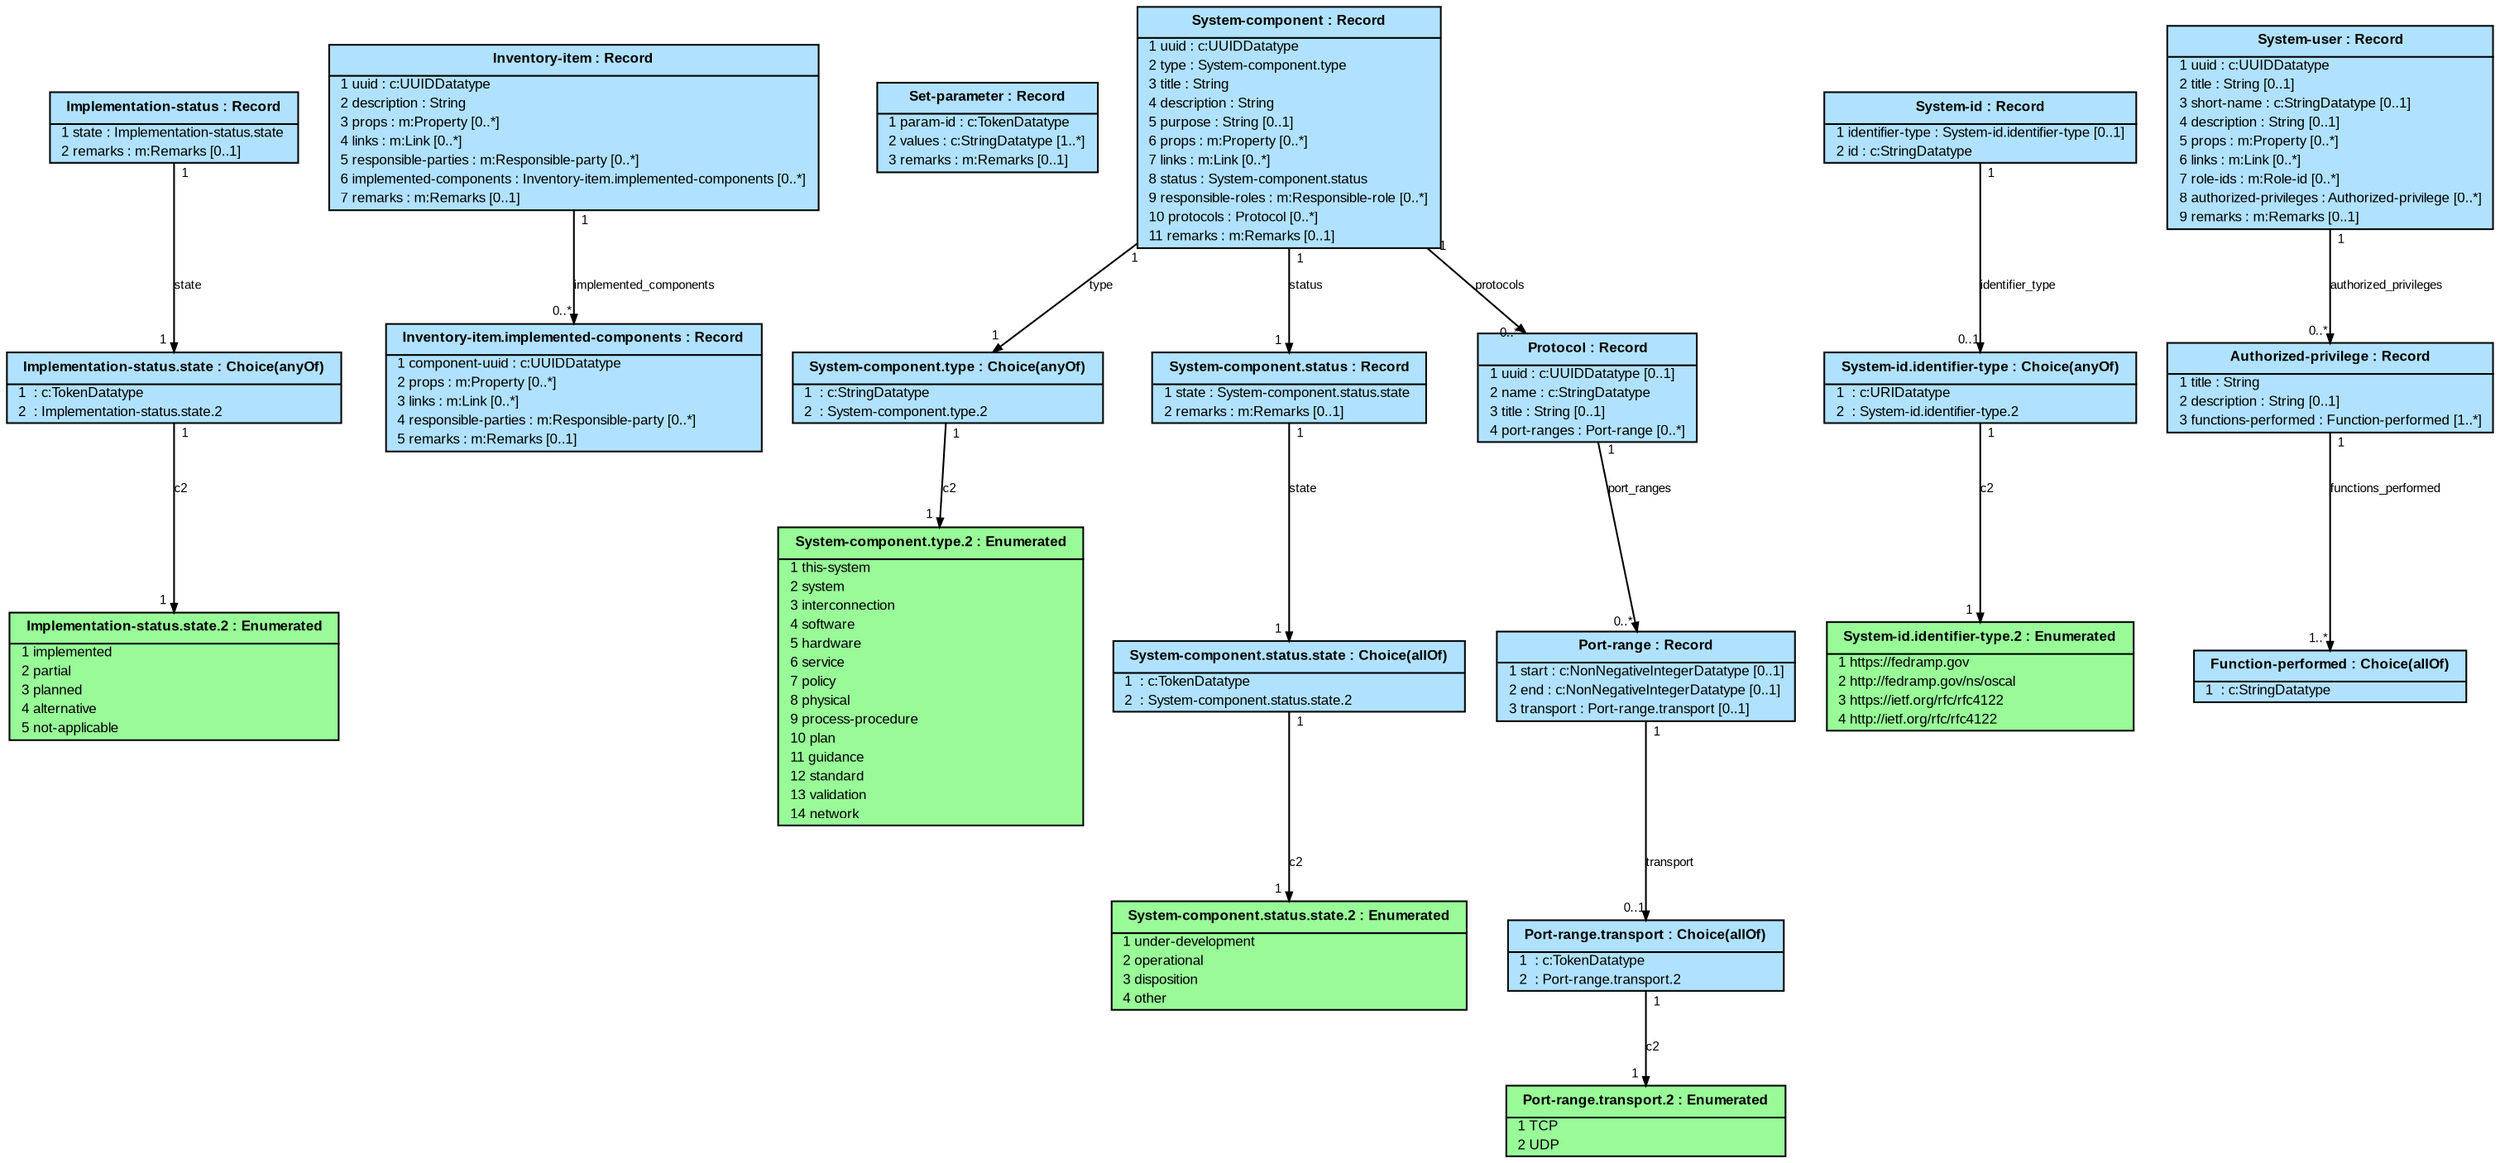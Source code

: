 # package: http://csrc.nist.gov/ns/oscal/1.1.2/oscal-implementation-common
# roots: ['Implementation-status', 'Inventory-item', 'Set-parameter', 'System-component', 'System-id', 'System-user']
# namespaces: [['c', 'http://csrc.nist.gov/ns/oscal/1.1.2/oscal-common'], ['m', 'http://csrc.nist.gov/ns/oscal/1.1.2/oscal-metadata']]
# config: {'$MaxString': 1000, '$Sys': '.', '$TypeName': '^[$A-Z][-.$A-Za-z0-9]{0,96}$', '$FieldName': '^[$a-z][-_$A-Za-z0-9]{0,63}$'}

digraph G {
  graph [fontname=Arial, fontsize=12];
  node [fontname=Arial, fontsize=8, shape=plain, style=filled, fillcolor=lightskyblue1];
  edge [fontname=Arial, fontsize=7, arrowsize=0.5, labelangle=45.0, labeldistance=0.9];
  bgcolor="transparent";

n0 [label=<<table cellborder="0" cellpadding="1" cellspacing="0">
<tr><td cellpadding="4"><b>  Implementation-status : Record  </b></td></tr><hr/>
  <tr><td align="left">  1 state : Implementation-status.state  </td></tr>
  <tr><td align="left">  2 remarks : m:Remarks [0..1]  </td></tr>
</table>>]

n1 [label=<<table cellborder="0" cellpadding="1" cellspacing="0">
<tr><td cellpadding="4"><b>  Implementation-status.state : Choice(anyOf)  </b></td></tr><hr/>
  <tr><td align="left">  1  : c:TokenDatatype  </td></tr>
  <tr><td align="left">  2  : Implementation-status.state.2  </td></tr>
</table>>]

n2 [fillcolor=palegreen, label=<<table cellborder="0" cellpadding="1" cellspacing="0">
<tr><td cellpadding="4"><b>  Implementation-status.state.2 : Enumerated  </b></td></tr><hr/>
  <tr><td align="left">  1 implemented  </td></tr>
  <tr><td align="left">  2 partial  </td></tr>
  <tr><td align="left">  3 planned  </td></tr>
  <tr><td align="left">  4 alternative  </td></tr>
  <tr><td align="left">  5 not-applicable  </td></tr>
</table>>]

n3 [label=<<table cellborder="0" cellpadding="1" cellspacing="0">
<tr><td cellpadding="4"><b>  Inventory-item : Record  </b></td></tr><hr/>
  <tr><td align="left">  1 uuid : c:UUIDDatatype  </td></tr>
  <tr><td align="left">  2 description : String  </td></tr>
  <tr><td align="left">  3 props : m:Property [0..*]  </td></tr>
  <tr><td align="left">  4 links : m:Link [0..*]  </td></tr>
  <tr><td align="left">  5 responsible-parties : m:Responsible-party [0..*]  </td></tr>
  <tr><td align="left">  6 implemented-components : Inventory-item.implemented-components [0..*]  </td></tr>
  <tr><td align="left">  7 remarks : m:Remarks [0..1]  </td></tr>
</table>>]

n4 [label=<<table cellborder="0" cellpadding="1" cellspacing="0">
<tr><td cellpadding="4"><b>  Inventory-item.implemented-components : Record  </b></td></tr><hr/>
  <tr><td align="left">  1 component-uuid : c:UUIDDatatype  </td></tr>
  <tr><td align="left">  2 props : m:Property [0..*]  </td></tr>
  <tr><td align="left">  3 links : m:Link [0..*]  </td></tr>
  <tr><td align="left">  4 responsible-parties : m:Responsible-party [0..*]  </td></tr>
  <tr><td align="left">  5 remarks : m:Remarks [0..1]  </td></tr>
</table>>]

n5 [label=<<table cellborder="0" cellpadding="1" cellspacing="0">
<tr><td cellpadding="4"><b>  Set-parameter : Record  </b></td></tr><hr/>
  <tr><td align="left">  1 param-id : c:TokenDatatype  </td></tr>
  <tr><td align="left">  2 values : c:StringDatatype [1..*]  </td></tr>
  <tr><td align="left">  3 remarks : m:Remarks [0..1]  </td></tr>
</table>>]

n6 [label=<<table cellborder="0" cellpadding="1" cellspacing="0">
<tr><td cellpadding="4"><b>  System-component : Record  </b></td></tr><hr/>
  <tr><td align="left">  1 uuid : c:UUIDDatatype  </td></tr>
  <tr><td align="left">  2 type : System-component.type  </td></tr>
  <tr><td align="left">  3 title : String  </td></tr>
  <tr><td align="left">  4 description : String  </td></tr>
  <tr><td align="left">  5 purpose : String [0..1]  </td></tr>
  <tr><td align="left">  6 props : m:Property [0..*]  </td></tr>
  <tr><td align="left">  7 links : m:Link [0..*]  </td></tr>
  <tr><td align="left">  8 status : System-component.status  </td></tr>
  <tr><td align="left">  9 responsible-roles : m:Responsible-role [0..*]  </td></tr>
  <tr><td align="left">  10 protocols : Protocol [0..*]  </td></tr>
  <tr><td align="left">  11 remarks : m:Remarks [0..1]  </td></tr>
</table>>]

n7 [label=<<table cellborder="0" cellpadding="1" cellspacing="0">
<tr><td cellpadding="4"><b>  System-component.type : Choice(anyOf)  </b></td></tr><hr/>
  <tr><td align="left">  1  : c:StringDatatype  </td></tr>
  <tr><td align="left">  2  : System-component.type.2  </td></tr>
</table>>]

n8 [fillcolor=palegreen, label=<<table cellborder="0" cellpadding="1" cellspacing="0">
<tr><td cellpadding="4"><b>  System-component.type.2 : Enumerated  </b></td></tr><hr/>
  <tr><td align="left">  1 this-system  </td></tr>
  <tr><td align="left">  2 system  </td></tr>
  <tr><td align="left">  3 interconnection  </td></tr>
  <tr><td align="left">  4 software  </td></tr>
  <tr><td align="left">  5 hardware  </td></tr>
  <tr><td align="left">  6 service  </td></tr>
  <tr><td align="left">  7 policy  </td></tr>
  <tr><td align="left">  8 physical  </td></tr>
  <tr><td align="left">  9 process-procedure  </td></tr>
  <tr><td align="left">  10 plan  </td></tr>
  <tr><td align="left">  11 guidance  </td></tr>
  <tr><td align="left">  12 standard  </td></tr>
  <tr><td align="left">  13 validation  </td></tr>
  <tr><td align="left">  14 network  </td></tr>
</table>>]

n9 [label=<<table cellborder="0" cellpadding="1" cellspacing="0">
<tr><td cellpadding="4"><b>  System-component.status : Record  </b></td></tr><hr/>
  <tr><td align="left">  1 state : System-component.status.state  </td></tr>
  <tr><td align="left">  2 remarks : m:Remarks [0..1]  </td></tr>
</table>>]

n10 [label=<<table cellborder="0" cellpadding="1" cellspacing="0">
<tr><td cellpadding="4"><b>  System-component.status.state : Choice(allOf)  </b></td></tr><hr/>
  <tr><td align="left">  1  : c:TokenDatatype  </td></tr>
  <tr><td align="left">  2  : System-component.status.state.2  </td></tr>
</table>>]

n11 [fillcolor=palegreen, label=<<table cellborder="0" cellpadding="1" cellspacing="0">
<tr><td cellpadding="4"><b>  System-component.status.state.2 : Enumerated  </b></td></tr><hr/>
  <tr><td align="left">  1 under-development  </td></tr>
  <tr><td align="left">  2 operational  </td></tr>
  <tr><td align="left">  3 disposition  </td></tr>
  <tr><td align="left">  4 other  </td></tr>
</table>>]

n12 [label=<<table cellborder="0" cellpadding="1" cellspacing="0">
<tr><td cellpadding="4"><b>  Protocol : Record  </b></td></tr><hr/>
  <tr><td align="left">  1 uuid : c:UUIDDatatype [0..1]  </td></tr>
  <tr><td align="left">  2 name : c:StringDatatype  </td></tr>
  <tr><td align="left">  3 title : String [0..1]  </td></tr>
  <tr><td align="left">  4 port-ranges : Port-range [0..*]  </td></tr>
</table>>]

n13 [label=<<table cellborder="0" cellpadding="1" cellspacing="0">
<tr><td cellpadding="4"><b>  Port-range : Record  </b></td></tr><hr/>
  <tr><td align="left">  1 start : c:NonNegativeIntegerDatatype [0..1]  </td></tr>
  <tr><td align="left">  2 end : c:NonNegativeIntegerDatatype [0..1]  </td></tr>
  <tr><td align="left">  3 transport : Port-range.transport [0..1]  </td></tr>
</table>>]

n14 [label=<<table cellborder="0" cellpadding="1" cellspacing="0">
<tr><td cellpadding="4"><b>  Port-range.transport : Choice(allOf)  </b></td></tr><hr/>
  <tr><td align="left">  1  : c:TokenDatatype  </td></tr>
  <tr><td align="left">  2  : Port-range.transport.2  </td></tr>
</table>>]

n15 [fillcolor=palegreen, label=<<table cellborder="0" cellpadding="1" cellspacing="0">
<tr><td cellpadding="4"><b>  Port-range.transport.2 : Enumerated  </b></td></tr><hr/>
  <tr><td align="left">  1 TCP  </td></tr>
  <tr><td align="left">  2 UDP  </td></tr>
</table>>]

n16 [label=<<table cellborder="0" cellpadding="1" cellspacing="0">
<tr><td cellpadding="4"><b>  System-id : Record  </b></td></tr><hr/>
  <tr><td align="left">  1 identifier-type : System-id.identifier-type [0..1]  </td></tr>
  <tr><td align="left">  2 id : c:StringDatatype  </td></tr>
</table>>]

n17 [label=<<table cellborder="0" cellpadding="1" cellspacing="0">
<tr><td cellpadding="4"><b>  System-id.identifier-type : Choice(anyOf)  </b></td></tr><hr/>
  <tr><td align="left">  1  : c:URIDatatype  </td></tr>
  <tr><td align="left">  2  : System-id.identifier-type.2  </td></tr>
</table>>]

n18 [fillcolor=palegreen, label=<<table cellborder="0" cellpadding="1" cellspacing="0">
<tr><td cellpadding="4"><b>  System-id.identifier-type.2 : Enumerated  </b></td></tr><hr/>
  <tr><td align="left">  1 https://fedramp.gov  </td></tr>
  <tr><td align="left">  2 http://fedramp.gov/ns/oscal  </td></tr>
  <tr><td align="left">  3 https://ietf.org/rfc/rfc4122  </td></tr>
  <tr><td align="left">  4 http://ietf.org/rfc/rfc4122  </td></tr>
</table>>]

n19 [label=<<table cellborder="0" cellpadding="1" cellspacing="0">
<tr><td cellpadding="4"><b>  System-user : Record  </b></td></tr><hr/>
  <tr><td align="left">  1 uuid : c:UUIDDatatype  </td></tr>
  <tr><td align="left">  2 title : String [0..1]  </td></tr>
  <tr><td align="left">  3 short-name : c:StringDatatype [0..1]  </td></tr>
  <tr><td align="left">  4 description : String [0..1]  </td></tr>
  <tr><td align="left">  5 props : m:Property [0..*]  </td></tr>
  <tr><td align="left">  6 links : m:Link [0..*]  </td></tr>
  <tr><td align="left">  7 role-ids : m:Role-id [0..*]  </td></tr>
  <tr><td align="left">  8 authorized-privileges : Authorized-privilege [0..*]  </td></tr>
  <tr><td align="left">  9 remarks : m:Remarks [0..1]  </td></tr>
</table>>]

n20 [label=<<table cellborder="0" cellpadding="1" cellspacing="0">
<tr><td cellpadding="4"><b>  Authorized-privilege : Record  </b></td></tr><hr/>
  <tr><td align="left">  1 title : String  </td></tr>
  <tr><td align="left">  2 description : String [0..1]  </td></tr>
  <tr><td align="left">  3 functions-performed : Function-performed [1..*]  </td></tr>
</table>>]

n21 [label=<<table cellborder="0" cellpadding="1" cellspacing="0">
<tr><td cellpadding="4"><b>  Function-performed : Choice(allOf)  </b></td></tr><hr/>
  <tr><td align="left">  1  : c:StringDatatype  </td></tr>
</table>>]

  n0 -> n1 [label=state, headlabel="1", taillabel="1"]
  n1 -> n2 [label=c2, headlabel="1", taillabel="1"]
  n3 -> n4 [label=implemented_components, headlabel="0..*", taillabel="1"]
  n6 -> n7 [label=type, headlabel="1", taillabel="1"]
  n6 -> n9 [label=status, headlabel="1", taillabel="1"]
  n6 -> n12 [label=protocols, headlabel="0..*", taillabel="1"]
  n7 -> n8 [label=c2, headlabel="1", taillabel="1"]
  n9 -> n10 [label=state, headlabel="1", taillabel="1"]
  n10 -> n11 [label=c2, headlabel="1", taillabel="1"]
  n12 -> n13 [label=port_ranges, headlabel="0..*", taillabel="1"]
  n13 -> n14 [label=transport, headlabel="0..1", taillabel="1"]
  n14 -> n15 [label=c2, headlabel="1", taillabel="1"]
  n16 -> n17 [label=identifier_type, headlabel="0..1", taillabel="1"]
  n17 -> n18 [label=c2, headlabel="1", taillabel="1"]
  n19 -> n20 [label=authorized_privileges, headlabel="0..*", taillabel="1"]
  n20 -> n21 [label=functions_performed, headlabel="1..*", taillabel="1"]
}
